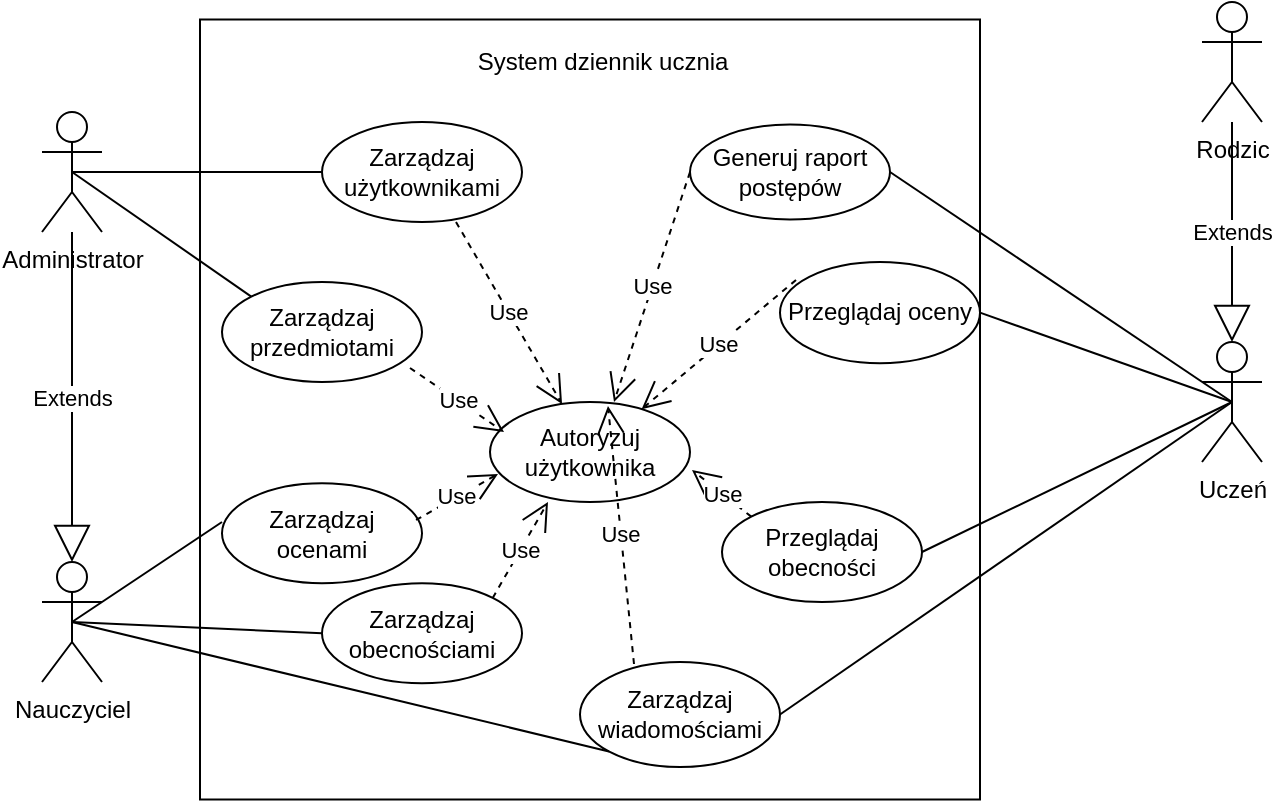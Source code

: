 <mxfile version="13.0.9"><diagram id="0RlH1VYpx1VSs60XfnHJ" name="Page-1"><mxGraphModel dx="1422" dy="762" grid="1" gridSize="10" guides="1" tooltips="1" connect="1" arrows="1" fold="1" page="1" pageScale="1" pageWidth="827" pageHeight="1169" math="0" shadow="0"><root><mxCell id="0"/><mxCell id="1" parent="0"/><mxCell id="kDnBhrr_zxXmm_smLae5-1" value="" style="whiteSpace=wrap;html=1;aspect=fixed;" vertex="1" parent="1"><mxGeometry x="219" y="168.75" width="390" height="390" as="geometry"/></mxCell><mxCell id="kDnBhrr_zxXmm_smLae5-4" value="Uczeń" style="shape=umlActor;verticalLabelPosition=bottom;labelBackgroundColor=#ffffff;verticalAlign=top;html=1;outlineConnect=0;" vertex="1" parent="1"><mxGeometry x="720" y="330" width="30" height="60" as="geometry"/></mxCell><mxCell id="kDnBhrr_zxXmm_smLae5-5" value="Rodzic" style="shape=umlActor;verticalLabelPosition=bottom;labelBackgroundColor=#ffffff;verticalAlign=top;html=1;outlineConnect=0;" vertex="1" parent="1"><mxGeometry x="720" y="160" width="30" height="60" as="geometry"/></mxCell><mxCell id="kDnBhrr_zxXmm_smLae5-11" value="Administrator" style="shape=umlActor;verticalLabelPosition=bottom;labelBackgroundColor=#ffffff;verticalAlign=top;html=1;" vertex="1" parent="1"><mxGeometry x="140" y="215" width="30" height="60" as="geometry"/></mxCell><mxCell id="kDnBhrr_zxXmm_smLae5-14" value="Nauczyciel" style="shape=umlActor;verticalLabelPosition=bottom;labelBackgroundColor=#ffffff;verticalAlign=top;html=1;" vertex="1" parent="1"><mxGeometry x="140" y="440" width="30" height="60" as="geometry"/></mxCell><mxCell id="kDnBhrr_zxXmm_smLae5-20" value="Zarządzaj użytkownikami" style="ellipse;whiteSpace=wrap;html=1;" vertex="1" parent="1"><mxGeometry x="280" y="220" width="100" height="50" as="geometry"/></mxCell><mxCell id="kDnBhrr_zxXmm_smLae5-21" value="Zarządzaj ocenami" style="ellipse;whiteSpace=wrap;html=1;" vertex="1" parent="1"><mxGeometry x="230" y="400.63" width="100" height="50" as="geometry"/></mxCell><mxCell id="kDnBhrr_zxXmm_smLae5-22" value="Zarządzaj przedmiotami" style="ellipse;whiteSpace=wrap;html=1;" vertex="1" parent="1"><mxGeometry x="230" y="300" width="100" height="50" as="geometry"/></mxCell><mxCell id="kDnBhrr_zxXmm_smLae5-23" value="Zarządzaj obecnościami" style="ellipse;whiteSpace=wrap;html=1;" vertex="1" parent="1"><mxGeometry x="280" y="450.63" width="100" height="50" as="geometry"/></mxCell><mxCell id="kDnBhrr_zxXmm_smLae5-24" value="Autoryzuj użytkownika" style="ellipse;whiteSpace=wrap;html=1;" vertex="1" parent="1"><mxGeometry x="364" y="360" width="100" height="50" as="geometry"/></mxCell><mxCell id="kDnBhrr_zxXmm_smLae5-26" value="Generuj raport postępów" style="ellipse;whiteSpace=wrap;html=1;" vertex="1" parent="1"><mxGeometry x="464" y="221.25" width="100" height="47.5" as="geometry"/></mxCell><mxCell id="kDnBhrr_zxXmm_smLae5-28" value="Use" style="endArrow=open;endSize=12;dashed=1;html=1;exitX=0.67;exitY=1;exitDx=0;exitDy=0;exitPerimeter=0;" edge="1" parent="1" source="kDnBhrr_zxXmm_smLae5-20" target="kDnBhrr_zxXmm_smLae5-24"><mxGeometry width="160" relative="1" as="geometry"><mxPoint x="210" y="620" as="sourcePoint"/><mxPoint x="370" y="620" as="targetPoint"/></mxGeometry></mxCell><mxCell id="kDnBhrr_zxXmm_smLae5-29" value="Use" style="endArrow=open;endSize=12;dashed=1;html=1;exitX=0.97;exitY=0.367;exitDx=0;exitDy=0;entryX=0.04;entryY=0.72;entryDx=0;entryDy=0;entryPerimeter=0;exitPerimeter=0;" edge="1" parent="1" source="kDnBhrr_zxXmm_smLae5-21" target="kDnBhrr_zxXmm_smLae5-24"><mxGeometry width="160" relative="1" as="geometry"><mxPoint x="254" y="620" as="sourcePoint"/><mxPoint x="414" y="620" as="targetPoint"/></mxGeometry></mxCell><mxCell id="kDnBhrr_zxXmm_smLae5-30" value="Use" style="endArrow=open;endSize=12;dashed=1;html=1;entryX=0.07;entryY=0.3;entryDx=0;entryDy=0;exitX=0.94;exitY=0.86;exitDx=0;exitDy=0;entryPerimeter=0;exitPerimeter=0;" edge="1" parent="1" source="kDnBhrr_zxXmm_smLae5-22" target="kDnBhrr_zxXmm_smLae5-24"><mxGeometry width="160" relative="1" as="geometry"><mxPoint x="370" y="630" as="sourcePoint"/><mxPoint x="530" y="630" as="targetPoint"/></mxGeometry></mxCell><mxCell id="kDnBhrr_zxXmm_smLae5-31" value="Use" style="endArrow=open;endSize=12;dashed=1;html=1;entryX=0.29;entryY=1;entryDx=0;entryDy=0;exitX=1;exitY=0;exitDx=0;exitDy=0;entryPerimeter=0;" edge="1" parent="1" source="kDnBhrr_zxXmm_smLae5-23" target="kDnBhrr_zxXmm_smLae5-24"><mxGeometry width="160" relative="1" as="geometry"><mxPoint x="264" y="680" as="sourcePoint"/><mxPoint x="424" y="680" as="targetPoint"/></mxGeometry></mxCell><mxCell id="kDnBhrr_zxXmm_smLae5-36" value="" style="endArrow=none;html=1;exitX=0.5;exitY=0.5;exitDx=0;exitDy=0;exitPerimeter=0;entryX=0;entryY=0.5;entryDx=0;entryDy=0;" edge="1" parent="1" source="kDnBhrr_zxXmm_smLae5-11" target="kDnBhrr_zxXmm_smLae5-20"><mxGeometry width="50" height="50" relative="1" as="geometry"><mxPoint x="390" y="400" as="sourcePoint"/><mxPoint x="440" y="350" as="targetPoint"/></mxGeometry></mxCell><mxCell id="kDnBhrr_zxXmm_smLae5-37" value="" style="endArrow=none;html=1;entryX=0.5;entryY=0.5;entryDx=0;entryDy=0;entryPerimeter=0;exitX=0;exitY=0;exitDx=0;exitDy=0;" edge="1" parent="1" source="kDnBhrr_zxXmm_smLae5-22" target="kDnBhrr_zxXmm_smLae5-11"><mxGeometry width="50" height="50" relative="1" as="geometry"><mxPoint x="390" y="400" as="sourcePoint"/><mxPoint x="440" y="350" as="targetPoint"/></mxGeometry></mxCell><mxCell id="kDnBhrr_zxXmm_smLae5-38" value="" style="endArrow=none;html=1;exitX=0.5;exitY=0.5;exitDx=0;exitDy=0;exitPerimeter=0;" edge="1" parent="1" source="kDnBhrr_zxXmm_smLae5-14"><mxGeometry width="50" height="50" relative="1" as="geometry"><mxPoint x="390" y="400" as="sourcePoint"/><mxPoint x="230" y="420" as="targetPoint"/></mxGeometry></mxCell><mxCell id="kDnBhrr_zxXmm_smLae5-40" value="" style="endArrow=none;html=1;exitX=0.5;exitY=0.5;exitDx=0;exitDy=0;exitPerimeter=0;entryX=0;entryY=0.5;entryDx=0;entryDy=0;" edge="1" parent="1" source="kDnBhrr_zxXmm_smLae5-14" target="kDnBhrr_zxXmm_smLae5-23"><mxGeometry width="50" height="50" relative="1" as="geometry"><mxPoint x="390" y="400" as="sourcePoint"/><mxPoint x="440" y="350" as="targetPoint"/></mxGeometry></mxCell><mxCell id="kDnBhrr_zxXmm_smLae5-42" value="Extends" style="endArrow=block;endSize=16;endFill=0;html=1;entryX=0.5;entryY=0;entryDx=0;entryDy=0;entryPerimeter=0;" edge="1" parent="1" source="kDnBhrr_zxXmm_smLae5-11" target="kDnBhrr_zxXmm_smLae5-14"><mxGeometry width="160" relative="1" as="geometry"><mxPoint x="155" y="310" as="sourcePoint"/><mxPoint x="490" y="370" as="targetPoint"/></mxGeometry></mxCell><mxCell id="kDnBhrr_zxXmm_smLae5-43" value="System dziennik ucznia" style="text;html=1;align=center;verticalAlign=middle;resizable=0;points=[];autosize=1;" vertex="1" parent="1"><mxGeometry x="350" y="180" width="140" height="20" as="geometry"/></mxCell><mxCell id="kDnBhrr_zxXmm_smLae5-45" value="Zarządzaj wiadomościami" style="ellipse;whiteSpace=wrap;html=1;align=center;" vertex="1" parent="1"><mxGeometry x="409" y="490" width="100" height="52.5" as="geometry"/></mxCell><mxCell id="kDnBhrr_zxXmm_smLae5-49" value="Use" style="endArrow=open;endSize=12;dashed=1;html=1;exitX=0;exitY=0.5;exitDx=0;exitDy=0;entryX=0.62;entryY=0;entryDx=0;entryDy=0;entryPerimeter=0;" edge="1" parent="1" source="kDnBhrr_zxXmm_smLae5-26" target="kDnBhrr_zxXmm_smLae5-24"><mxGeometry width="160" relative="1" as="geometry"><mxPoint x="490" y="499.82" as="sourcePoint"/><mxPoint x="420" y="364" as="targetPoint"/></mxGeometry></mxCell><mxCell id="kDnBhrr_zxXmm_smLae5-50" value="Przeglądaj oceny" style="ellipse;whiteSpace=wrap;html=1;align=center;" vertex="1" parent="1"><mxGeometry x="509" y="290" width="100" height="50.63" as="geometry"/></mxCell><mxCell id="kDnBhrr_zxXmm_smLae5-51" value="Przeglądaj obecności" style="ellipse;whiteSpace=wrap;html=1;align=center;" vertex="1" parent="1"><mxGeometry x="480" y="410" width="100" height="50" as="geometry"/></mxCell><mxCell id="kDnBhrr_zxXmm_smLae5-52" value="Use" style="endArrow=open;endSize=12;dashed=1;html=1;exitX=0.08;exitY=0.178;exitDx=0;exitDy=0;exitPerimeter=0;" edge="1" parent="1" source="kDnBhrr_zxXmm_smLae5-50" target="kDnBhrr_zxXmm_smLae5-24"><mxGeometry width="160" relative="1" as="geometry"><mxPoint x="467" y="383" as="sourcePoint"/><mxPoint x="490" y="333.75" as="targetPoint"/></mxGeometry></mxCell><mxCell id="kDnBhrr_zxXmm_smLae5-53" value="Use" style="endArrow=open;endSize=12;dashed=1;html=1;entryX=1.01;entryY=0.68;entryDx=0;entryDy=0;entryPerimeter=0;exitX=0;exitY=0;exitDx=0;exitDy=0;" edge="1" parent="1" source="kDnBhrr_zxXmm_smLae5-51" target="kDnBhrr_zxXmm_smLae5-24"><mxGeometry width="160" relative="1" as="geometry"><mxPoint x="467" y="383" as="sourcePoint"/><mxPoint x="490" y="333.75" as="targetPoint"/></mxGeometry></mxCell><mxCell id="kDnBhrr_zxXmm_smLae5-56" value="" style="endArrow=none;html=1;exitX=1;exitY=0.5;exitDx=0;exitDy=0;entryX=0.5;entryY=0.5;entryDx=0;entryDy=0;entryPerimeter=0;" edge="1" parent="1" source="kDnBhrr_zxXmm_smLae5-26" target="kDnBhrr_zxXmm_smLae5-4"><mxGeometry width="50" height="50" relative="1" as="geometry"><mxPoint x="650" y="620" as="sourcePoint"/><mxPoint x="745" y="685" as="targetPoint"/></mxGeometry></mxCell><mxCell id="kDnBhrr_zxXmm_smLae5-57" value="" style="endArrow=none;html=1;exitX=1;exitY=0.5;exitDx=0;exitDy=0;entryX=0.5;entryY=0.5;entryDx=0;entryDy=0;entryPerimeter=0;" edge="1" parent="1" source="kDnBhrr_zxXmm_smLae5-50" target="kDnBhrr_zxXmm_smLae5-4"><mxGeometry width="50" height="50" relative="1" as="geometry"><mxPoint x="660" y="630" as="sourcePoint"/><mxPoint x="755" y="695" as="targetPoint"/></mxGeometry></mxCell><mxCell id="kDnBhrr_zxXmm_smLae5-58" value="" style="endArrow=none;html=1;exitX=1;exitY=0.5;exitDx=0;exitDy=0;entryX=0.5;entryY=0.5;entryDx=0;entryDy=0;entryPerimeter=0;" edge="1" parent="1" source="kDnBhrr_zxXmm_smLae5-51" target="kDnBhrr_zxXmm_smLae5-4"><mxGeometry width="50" height="50" relative="1" as="geometry"><mxPoint x="670" y="640" as="sourcePoint"/><mxPoint x="765" y="705" as="targetPoint"/></mxGeometry></mxCell><mxCell id="kDnBhrr_zxXmm_smLae5-59" value="" style="endArrow=none;html=1;exitX=1;exitY=0.5;exitDx=0;exitDy=0;entryX=0.5;entryY=0.5;entryDx=0;entryDy=0;entryPerimeter=0;" edge="1" parent="1" source="kDnBhrr_zxXmm_smLae5-45" target="kDnBhrr_zxXmm_smLae5-4"><mxGeometry width="50" height="50" relative="1" as="geometry"><mxPoint x="574" y="515" as="sourcePoint"/><mxPoint x="725" y="407.5" as="targetPoint"/></mxGeometry></mxCell><mxCell id="kDnBhrr_zxXmm_smLae5-67" value="Use" style="endArrow=open;endSize=12;dashed=1;html=1;exitX=0.27;exitY=0.019;exitDx=0;exitDy=0;entryX=0.59;entryY=0.04;entryDx=0;entryDy=0;entryPerimeter=0;exitPerimeter=0;" edge="1" parent="1" source="kDnBhrr_zxXmm_smLae5-45" target="kDnBhrr_zxXmm_smLae5-24"><mxGeometry width="160" relative="1" as="geometry"><mxPoint x="480" y="313.75" as="sourcePoint"/><mxPoint x="459.355" y="377.322" as="targetPoint"/></mxGeometry></mxCell><mxCell id="kDnBhrr_zxXmm_smLae5-70" value="Extends" style="endArrow=block;endSize=16;endFill=0;html=1;" edge="1" parent="1" source="kDnBhrr_zxXmm_smLae5-5" target="kDnBhrr_zxXmm_smLae5-4"><mxGeometry width="160" relative="1" as="geometry"><mxPoint x="735" y="270" as="sourcePoint"/><mxPoint x="690" y="735" as="targetPoint"/></mxGeometry></mxCell><mxCell id="kDnBhrr_zxXmm_smLae5-71" value="" style="endArrow=none;html=1;exitX=0.5;exitY=0.5;exitDx=0;exitDy=0;exitPerimeter=0;entryX=0;entryY=1;entryDx=0;entryDy=0;" edge="1" parent="1" source="kDnBhrr_zxXmm_smLae5-14" target="kDnBhrr_zxXmm_smLae5-45"><mxGeometry width="50" height="50" relative="1" as="geometry"><mxPoint x="165" y="480" as="sourcePoint"/><mxPoint x="274" y="495" as="targetPoint"/></mxGeometry></mxCell></root></mxGraphModel></diagram></mxfile>